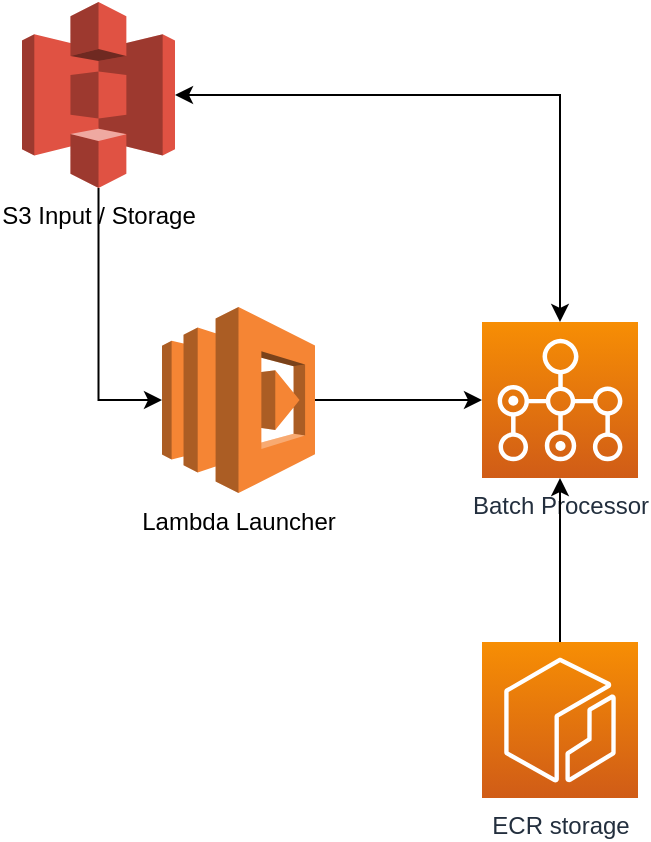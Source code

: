 <mxfile version="20.5.1" type="device"><diagram id="RoyvlU9VDKSW6NY7kogz" name="Page-1"><mxGraphModel dx="1422" dy="762" grid="1" gridSize="10" guides="1" tooltips="1" connect="1" arrows="1" fold="1" page="1" pageScale="1" pageWidth="850" pageHeight="1100" math="0" shadow="0"><root><mxCell id="0"/><mxCell id="1" parent="0"/><mxCell id="RNTtL8fSB0oFxcoCYpiC-8" style="edgeStyle=orthogonalEdgeStyle;rounded=0;orthogonalLoop=1;jettySize=auto;html=1;entryX=1;entryY=0.5;entryDx=0;entryDy=0;entryPerimeter=0;startArrow=classic;startFill=1;" edge="1" parent="1" source="RNTtL8fSB0oFxcoCYpiC-1" target="RNTtL8fSB0oFxcoCYpiC-3"><mxGeometry relative="1" as="geometry"><Array as="points"><mxPoint x="539" y="187"/></Array></mxGeometry></mxCell><mxCell id="RNTtL8fSB0oFxcoCYpiC-1" value="Batch Processor" style="sketch=0;points=[[0,0,0],[0.25,0,0],[0.5,0,0],[0.75,0,0],[1,0,0],[0,1,0],[0.25,1,0],[0.5,1,0],[0.75,1,0],[1,1,0],[0,0.25,0],[0,0.5,0],[0,0.75,0],[1,0.25,0],[1,0.5,0],[1,0.75,0]];outlineConnect=0;fontColor=#232F3E;gradientColor=#F78E04;gradientDirection=north;fillColor=#D05C17;strokeColor=#ffffff;dashed=0;verticalLabelPosition=bottom;verticalAlign=top;align=center;html=1;fontSize=12;fontStyle=0;aspect=fixed;shape=mxgraph.aws4.resourceIcon;resIcon=mxgraph.aws4.batch;" vertex="1" parent="1"><mxGeometry x="500" y="300" width="78" height="78" as="geometry"/></mxCell><mxCell id="RNTtL8fSB0oFxcoCYpiC-6" style="edgeStyle=orthogonalEdgeStyle;rounded=0;orthogonalLoop=1;jettySize=auto;html=1;" edge="1" parent="1" source="RNTtL8fSB0oFxcoCYpiC-2" target="RNTtL8fSB0oFxcoCYpiC-1"><mxGeometry relative="1" as="geometry"/></mxCell><mxCell id="RNTtL8fSB0oFxcoCYpiC-2" value="Lambda Launcher" style="outlineConnect=0;dashed=0;verticalLabelPosition=bottom;verticalAlign=top;align=center;html=1;shape=mxgraph.aws3.lambda;fillColor=#F58534;gradientColor=none;" vertex="1" parent="1"><mxGeometry x="340" y="292.5" width="76.5" height="93" as="geometry"/></mxCell><mxCell id="RNTtL8fSB0oFxcoCYpiC-5" style="edgeStyle=orthogonalEdgeStyle;rounded=0;orthogonalLoop=1;jettySize=auto;html=1;entryX=0;entryY=0.5;entryDx=0;entryDy=0;entryPerimeter=0;" edge="1" parent="1" source="RNTtL8fSB0oFxcoCYpiC-3" target="RNTtL8fSB0oFxcoCYpiC-2"><mxGeometry relative="1" as="geometry"/></mxCell><mxCell id="RNTtL8fSB0oFxcoCYpiC-3" value="S3 Input / Storage" style="outlineConnect=0;dashed=0;verticalLabelPosition=bottom;verticalAlign=top;align=center;html=1;shape=mxgraph.aws3.s3;fillColor=#E05243;gradientColor=none;" vertex="1" parent="1"><mxGeometry x="270" y="140" width="76.5" height="93" as="geometry"/></mxCell><mxCell id="RNTtL8fSB0oFxcoCYpiC-7" style="edgeStyle=orthogonalEdgeStyle;rounded=0;orthogonalLoop=1;jettySize=auto;html=1;entryX=0.5;entryY=1;entryDx=0;entryDy=0;entryPerimeter=0;" edge="1" parent="1" source="RNTtL8fSB0oFxcoCYpiC-4" target="RNTtL8fSB0oFxcoCYpiC-1"><mxGeometry relative="1" as="geometry"/></mxCell><mxCell id="RNTtL8fSB0oFxcoCYpiC-4" value="ECR storage" style="sketch=0;points=[[0,0,0],[0.25,0,0],[0.5,0,0],[0.75,0,0],[1,0,0],[0,1,0],[0.25,1,0],[0.5,1,0],[0.75,1,0],[1,1,0],[0,0.25,0],[0,0.5,0],[0,0.75,0],[1,0.25,0],[1,0.5,0],[1,0.75,0]];outlineConnect=0;fontColor=#232F3E;gradientColor=#F78E04;gradientDirection=north;fillColor=#D05C17;strokeColor=#ffffff;dashed=0;verticalLabelPosition=bottom;verticalAlign=top;align=center;html=1;fontSize=12;fontStyle=0;aspect=fixed;shape=mxgraph.aws4.resourceIcon;resIcon=mxgraph.aws4.ecr;" vertex="1" parent="1"><mxGeometry x="500" y="460" width="78" height="78" as="geometry"/></mxCell></root></mxGraphModel></diagram></mxfile>